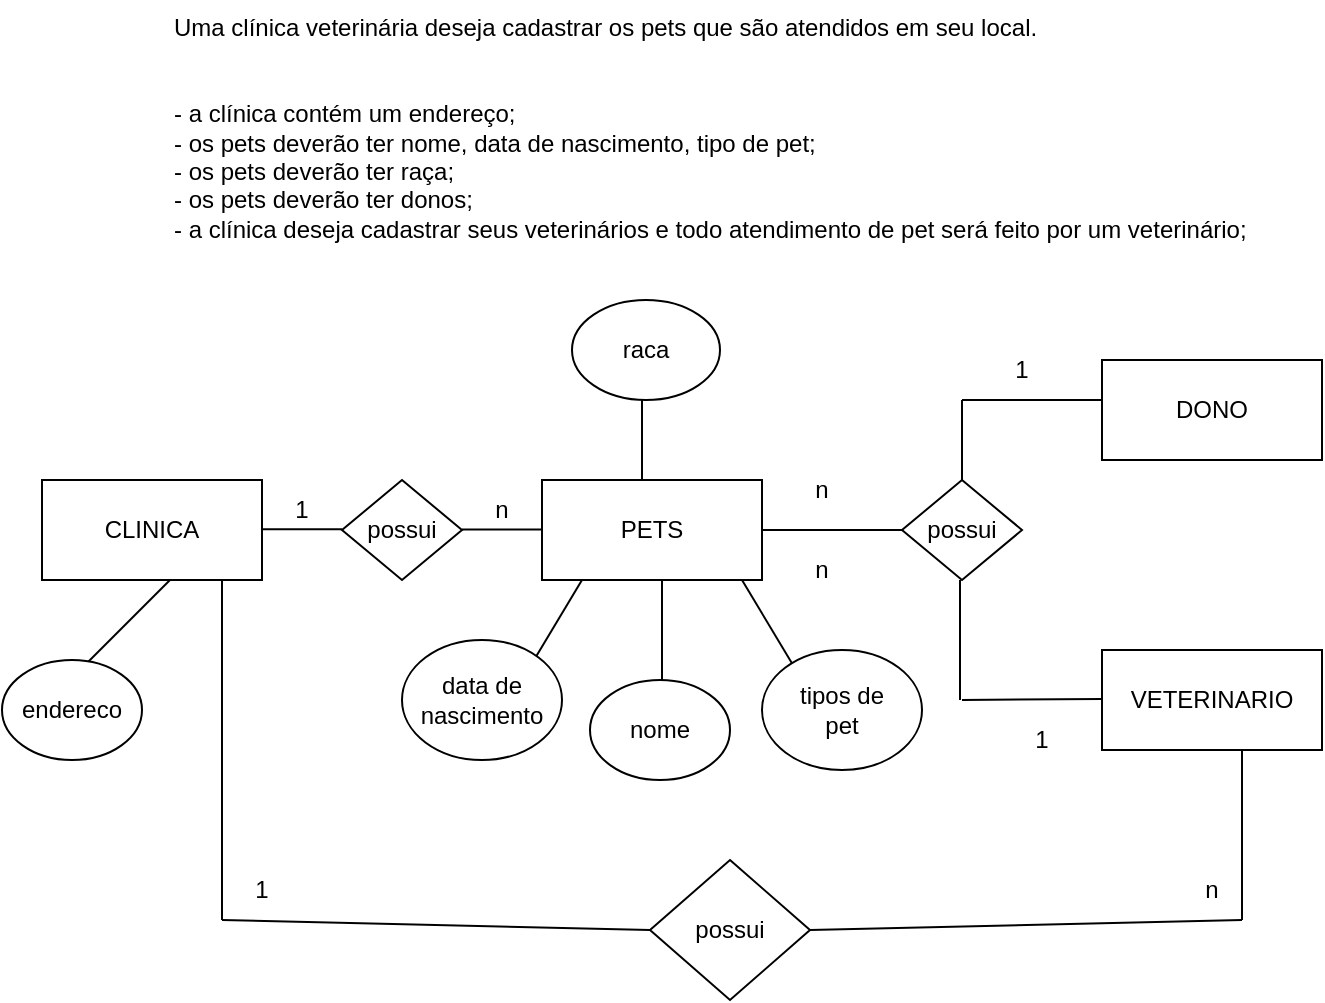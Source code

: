 <mxfile version="21.6.5" type="device">
  <diagram name="Página-1" id="k2U8ghZzEBZ1o63kVbij">
    <mxGraphModel dx="1235" dy="684" grid="1" gridSize="10" guides="1" tooltips="1" connect="1" arrows="1" fold="1" page="1" pageScale="1" pageWidth="827" pageHeight="1169" math="0" shadow="0">
      <root>
        <mxCell id="0" />
        <mxCell id="1" parent="0" />
        <mxCell id="J2g_wQo7Tr7_5WpDTuVl-1" value="Uma clínica veterinária deseja cadastrar os pets que são atendidos em seu local.&#xa;&#xa;&#xa;- a clínica contém um endereço;&#xa;- os pets deverão ter nome, data de nascimento, tipo de pet;&#xa;- os pets deverão ter raça;&#xa;- os pets deverão ter donos;&#xa;- a clínica deseja cadastrar seus veterinários e todo atendimento de pet será feito por um veterinário;" style="text;whiteSpace=wrap;" vertex="1" parent="1">
          <mxGeometry x="134" width="556" height="130" as="geometry" />
        </mxCell>
        <mxCell id="J2g_wQo7Tr7_5WpDTuVl-2" value="CLINICA" style="html=1;whiteSpace=wrap;" vertex="1" parent="1">
          <mxGeometry x="70" y="240" width="110" height="50" as="geometry" />
        </mxCell>
        <mxCell id="J2g_wQo7Tr7_5WpDTuVl-6" value="" style="endArrow=none;html=1;rounded=0;" edge="1" parent="1">
          <mxGeometry width="50" height="50" relative="1" as="geometry">
            <mxPoint x="84" y="340" as="sourcePoint" />
            <mxPoint x="134" y="290" as="targetPoint" />
          </mxGeometry>
        </mxCell>
        <mxCell id="J2g_wQo7Tr7_5WpDTuVl-7" value="" style="ellipse;whiteSpace=wrap;html=1;" vertex="1" parent="1">
          <mxGeometry x="50" y="330" width="70" height="50" as="geometry" />
        </mxCell>
        <mxCell id="J2g_wQo7Tr7_5WpDTuVl-8" value="endereco" style="text;html=1;strokeColor=none;fillColor=none;align=center;verticalAlign=middle;whiteSpace=wrap;rounded=0;" vertex="1" parent="1">
          <mxGeometry x="55" y="340" width="60" height="30" as="geometry" />
        </mxCell>
        <mxCell id="J2g_wQo7Tr7_5WpDTuVl-9" value="PETS" style="html=1;whiteSpace=wrap;" vertex="1" parent="1">
          <mxGeometry x="320" y="240" width="110" height="50" as="geometry" />
        </mxCell>
        <mxCell id="J2g_wQo7Tr7_5WpDTuVl-10" value="" style="endArrow=none;html=1;rounded=0;" edge="1" parent="1">
          <mxGeometry width="50" height="50" relative="1" as="geometry">
            <mxPoint x="380" y="350" as="sourcePoint" />
            <mxPoint x="380" y="290" as="targetPoint" />
            <Array as="points" />
          </mxGeometry>
        </mxCell>
        <mxCell id="J2g_wQo7Tr7_5WpDTuVl-12" value="" style="ellipse;whiteSpace=wrap;html=1;" vertex="1" parent="1">
          <mxGeometry x="344" y="340" width="70" height="50" as="geometry" />
        </mxCell>
        <mxCell id="J2g_wQo7Tr7_5WpDTuVl-13" value="nome" style="text;html=1;strokeColor=none;fillColor=none;align=center;verticalAlign=middle;whiteSpace=wrap;rounded=0;" vertex="1" parent="1">
          <mxGeometry x="349" y="350" width="60" height="30" as="geometry" />
        </mxCell>
        <mxCell id="J2g_wQo7Tr7_5WpDTuVl-14" value="" style="endArrow=none;html=1;rounded=0;" edge="1" parent="1">
          <mxGeometry width="50" height="50" relative="1" as="geometry">
            <mxPoint x="310" y="340" as="sourcePoint" />
            <mxPoint x="340" y="290" as="targetPoint" />
            <Array as="points" />
          </mxGeometry>
        </mxCell>
        <mxCell id="J2g_wQo7Tr7_5WpDTuVl-15" value="" style="ellipse;whiteSpace=wrap;html=1;" vertex="1" parent="1">
          <mxGeometry x="250" y="320" width="80" height="60" as="geometry" />
        </mxCell>
        <mxCell id="J2g_wQo7Tr7_5WpDTuVl-16" value="data de nascimento" style="text;html=1;strokeColor=none;fillColor=none;align=center;verticalAlign=middle;whiteSpace=wrap;rounded=0;" vertex="1" parent="1">
          <mxGeometry x="260" y="335" width="60" height="30" as="geometry" />
        </mxCell>
        <mxCell id="J2g_wQo7Tr7_5WpDTuVl-17" value="" style="endArrow=none;html=1;rounded=0;" edge="1" parent="1">
          <mxGeometry width="50" height="50" relative="1" as="geometry">
            <mxPoint x="450" y="340" as="sourcePoint" />
            <mxPoint x="420" y="290" as="targetPoint" />
            <Array as="points" />
          </mxGeometry>
        </mxCell>
        <mxCell id="J2g_wQo7Tr7_5WpDTuVl-18" value="" style="ellipse;whiteSpace=wrap;html=1;" vertex="1" parent="1">
          <mxGeometry x="430" y="325" width="80" height="60" as="geometry" />
        </mxCell>
        <mxCell id="J2g_wQo7Tr7_5WpDTuVl-19" value="tipos de pet" style="text;html=1;strokeColor=none;fillColor=none;align=center;verticalAlign=middle;whiteSpace=wrap;rounded=0;" vertex="1" parent="1">
          <mxGeometry x="440" y="340" width="60" height="30" as="geometry" />
        </mxCell>
        <mxCell id="J2g_wQo7Tr7_5WpDTuVl-20" value="DONO" style="html=1;whiteSpace=wrap;" vertex="1" parent="1">
          <mxGeometry x="600" y="180" width="110" height="50" as="geometry" />
        </mxCell>
        <mxCell id="J2g_wQo7Tr7_5WpDTuVl-21" value="" style="endArrow=none;html=1;rounded=0;" edge="1" parent="1">
          <mxGeometry width="50" height="50" relative="1" as="geometry">
            <mxPoint x="370" y="240" as="sourcePoint" />
            <mxPoint x="370" y="190" as="targetPoint" />
          </mxGeometry>
        </mxCell>
        <mxCell id="J2g_wQo7Tr7_5WpDTuVl-22" value="" style="ellipse;whiteSpace=wrap;html=1;" vertex="1" parent="1">
          <mxGeometry x="335" y="150" width="74" height="50" as="geometry" />
        </mxCell>
        <mxCell id="J2g_wQo7Tr7_5WpDTuVl-23" value="raca" style="text;html=1;strokeColor=none;fillColor=none;align=center;verticalAlign=middle;whiteSpace=wrap;rounded=0;" vertex="1" parent="1">
          <mxGeometry x="342" y="160" width="60" height="30" as="geometry" />
        </mxCell>
        <mxCell id="J2g_wQo7Tr7_5WpDTuVl-24" value="VETERINARIO" style="html=1;whiteSpace=wrap;" vertex="1" parent="1">
          <mxGeometry x="600" y="325" width="110" height="50" as="geometry" />
        </mxCell>
        <mxCell id="J2g_wQo7Tr7_5WpDTuVl-25" value="" style="rhombus;whiteSpace=wrap;html=1;" vertex="1" parent="1">
          <mxGeometry x="500" y="240" width="60" height="50" as="geometry" />
        </mxCell>
        <mxCell id="J2g_wQo7Tr7_5WpDTuVl-26" value="possui" style="text;html=1;strokeColor=none;fillColor=none;align=center;verticalAlign=middle;whiteSpace=wrap;rounded=0;" vertex="1" parent="1">
          <mxGeometry x="500" y="250" width="60" height="30" as="geometry" />
        </mxCell>
        <mxCell id="J2g_wQo7Tr7_5WpDTuVl-28" value="" style="endArrow=none;html=1;rounded=0;" edge="1" parent="1">
          <mxGeometry width="50" height="50" relative="1" as="geometry">
            <mxPoint x="530" y="200" as="sourcePoint" />
            <mxPoint x="600" y="200" as="targetPoint" />
          </mxGeometry>
        </mxCell>
        <mxCell id="J2g_wQo7Tr7_5WpDTuVl-29" value="" style="endArrow=none;html=1;rounded=0;exitX=0.5;exitY=0;exitDx=0;exitDy=0;" edge="1" parent="1" source="J2g_wQo7Tr7_5WpDTuVl-25">
          <mxGeometry width="50" height="50" relative="1" as="geometry">
            <mxPoint x="470" y="250" as="sourcePoint" />
            <mxPoint x="530" y="200" as="targetPoint" />
          </mxGeometry>
        </mxCell>
        <mxCell id="J2g_wQo7Tr7_5WpDTuVl-30" value="" style="endArrow=none;html=1;rounded=0;entryX=0;entryY=0.5;entryDx=0;entryDy=0;exitX=1;exitY=0.5;exitDx=0;exitDy=0;" edge="1" parent="1" source="J2g_wQo7Tr7_5WpDTuVl-9" target="J2g_wQo7Tr7_5WpDTuVl-26">
          <mxGeometry width="50" height="50" relative="1" as="geometry">
            <mxPoint x="390" y="290" as="sourcePoint" />
            <mxPoint x="440" y="240" as="targetPoint" />
          </mxGeometry>
        </mxCell>
        <mxCell id="J2g_wQo7Tr7_5WpDTuVl-31" value="1" style="text;html=1;strokeColor=none;fillColor=none;align=center;verticalAlign=middle;whiteSpace=wrap;rounded=0;" vertex="1" parent="1">
          <mxGeometry x="530" y="170" width="60" height="30" as="geometry" />
        </mxCell>
        <mxCell id="J2g_wQo7Tr7_5WpDTuVl-35" value="n" style="text;html=1;strokeColor=none;fillColor=none;align=center;verticalAlign=middle;whiteSpace=wrap;rounded=0;" vertex="1" parent="1">
          <mxGeometry x="430" y="230" width="60" height="30" as="geometry" />
        </mxCell>
        <mxCell id="J2g_wQo7Tr7_5WpDTuVl-37" value="" style="endArrow=none;html=1;rounded=0;" edge="1" parent="1">
          <mxGeometry width="50" height="50" relative="1" as="geometry">
            <mxPoint x="530" y="350" as="sourcePoint" />
            <mxPoint x="600" y="349.5" as="targetPoint" />
          </mxGeometry>
        </mxCell>
        <mxCell id="J2g_wQo7Tr7_5WpDTuVl-38" value="" style="endArrow=none;html=1;rounded=0;" edge="1" parent="1">
          <mxGeometry width="50" height="50" relative="1" as="geometry">
            <mxPoint x="529" y="350" as="sourcePoint" />
            <mxPoint x="529" y="290" as="targetPoint" />
          </mxGeometry>
        </mxCell>
        <mxCell id="J2g_wQo7Tr7_5WpDTuVl-39" value="1" style="text;html=1;strokeColor=none;fillColor=none;align=center;verticalAlign=middle;whiteSpace=wrap;rounded=0;" vertex="1" parent="1">
          <mxGeometry x="540" y="355" width="60" height="30" as="geometry" />
        </mxCell>
        <mxCell id="J2g_wQo7Tr7_5WpDTuVl-40" value="n" style="text;html=1;strokeColor=none;fillColor=none;align=center;verticalAlign=middle;whiteSpace=wrap;rounded=0;" vertex="1" parent="1">
          <mxGeometry x="430" y="270" width="60" height="30" as="geometry" />
        </mxCell>
        <mxCell id="J2g_wQo7Tr7_5WpDTuVl-42" value="" style="rhombus;whiteSpace=wrap;html=1;" vertex="1" parent="1">
          <mxGeometry x="220" y="240" width="60" height="50" as="geometry" />
        </mxCell>
        <mxCell id="J2g_wQo7Tr7_5WpDTuVl-43" value="possui" style="text;html=1;strokeColor=none;fillColor=none;align=center;verticalAlign=middle;whiteSpace=wrap;rounded=0;" vertex="1" parent="1">
          <mxGeometry x="220" y="250" width="60" height="30" as="geometry" />
        </mxCell>
        <mxCell id="J2g_wQo7Tr7_5WpDTuVl-44" value="" style="endArrow=none;html=1;rounded=0;" edge="1" parent="1">
          <mxGeometry width="50" height="50" relative="1" as="geometry">
            <mxPoint x="280" y="264.8" as="sourcePoint" />
            <mxPoint x="320" y="264.8" as="targetPoint" />
          </mxGeometry>
        </mxCell>
        <mxCell id="J2g_wQo7Tr7_5WpDTuVl-46" value="" style="endArrow=none;html=1;rounded=0;" edge="1" parent="1">
          <mxGeometry width="50" height="50" relative="1" as="geometry">
            <mxPoint x="180" y="264.66" as="sourcePoint" />
            <mxPoint x="220" y="264.66" as="targetPoint" />
          </mxGeometry>
        </mxCell>
        <mxCell id="J2g_wQo7Tr7_5WpDTuVl-47" value="1" style="text;html=1;strokeColor=none;fillColor=none;align=center;verticalAlign=middle;whiteSpace=wrap;rounded=0;" vertex="1" parent="1">
          <mxGeometry x="170" y="240" width="60" height="30" as="geometry" />
        </mxCell>
        <mxCell id="J2g_wQo7Tr7_5WpDTuVl-48" value="n" style="text;html=1;strokeColor=none;fillColor=none;align=center;verticalAlign=middle;whiteSpace=wrap;rounded=0;" vertex="1" parent="1">
          <mxGeometry x="270" y="240" width="60" height="30" as="geometry" />
        </mxCell>
        <mxCell id="J2g_wQo7Tr7_5WpDTuVl-50" value="" style="rhombus;whiteSpace=wrap;html=1;" vertex="1" parent="1">
          <mxGeometry x="374" y="430" width="80" height="70" as="geometry" />
        </mxCell>
        <mxCell id="J2g_wQo7Tr7_5WpDTuVl-51" value="possui" style="text;html=1;strokeColor=none;fillColor=none;align=center;verticalAlign=middle;whiteSpace=wrap;rounded=0;" vertex="1" parent="1">
          <mxGeometry x="384" y="450" width="60" height="30" as="geometry" />
        </mxCell>
        <mxCell id="J2g_wQo7Tr7_5WpDTuVl-52" value="" style="endArrow=none;html=1;rounded=0;entryX=0;entryY=0.5;entryDx=0;entryDy=0;" edge="1" parent="1" target="J2g_wQo7Tr7_5WpDTuVl-50">
          <mxGeometry width="50" height="50" relative="1" as="geometry">
            <mxPoint x="160" y="460" as="sourcePoint" />
            <mxPoint x="230" y="440" as="targetPoint" />
          </mxGeometry>
        </mxCell>
        <mxCell id="J2g_wQo7Tr7_5WpDTuVl-53" value="" style="endArrow=none;html=1;rounded=0;" edge="1" parent="1">
          <mxGeometry width="50" height="50" relative="1" as="geometry">
            <mxPoint x="160" y="460" as="sourcePoint" />
            <mxPoint x="160" y="290" as="targetPoint" />
          </mxGeometry>
        </mxCell>
        <mxCell id="J2g_wQo7Tr7_5WpDTuVl-54" value="" style="endArrow=none;html=1;rounded=0;exitX=1;exitY=0.5;exitDx=0;exitDy=0;" edge="1" parent="1" source="J2g_wQo7Tr7_5WpDTuVl-50">
          <mxGeometry width="50" height="50" relative="1" as="geometry">
            <mxPoint x="424" y="457.5" as="sourcePoint" />
            <mxPoint x="670" y="460" as="targetPoint" />
          </mxGeometry>
        </mxCell>
        <mxCell id="J2g_wQo7Tr7_5WpDTuVl-55" value="" style="endArrow=none;html=1;rounded=0;" edge="1" parent="1">
          <mxGeometry width="50" height="50" relative="1" as="geometry">
            <mxPoint x="670" y="460" as="sourcePoint" />
            <mxPoint x="670" y="375" as="targetPoint" />
          </mxGeometry>
        </mxCell>
        <mxCell id="J2g_wQo7Tr7_5WpDTuVl-57" value="1" style="text;html=1;strokeColor=none;fillColor=none;align=center;verticalAlign=middle;whiteSpace=wrap;rounded=0;" vertex="1" parent="1">
          <mxGeometry x="150" y="430" width="60" height="30" as="geometry" />
        </mxCell>
        <mxCell id="J2g_wQo7Tr7_5WpDTuVl-58" value="n" style="text;html=1;strokeColor=none;fillColor=none;align=center;verticalAlign=middle;whiteSpace=wrap;rounded=0;" vertex="1" parent="1">
          <mxGeometry x="625" y="430" width="60" height="30" as="geometry" />
        </mxCell>
      </root>
    </mxGraphModel>
  </diagram>
</mxfile>
